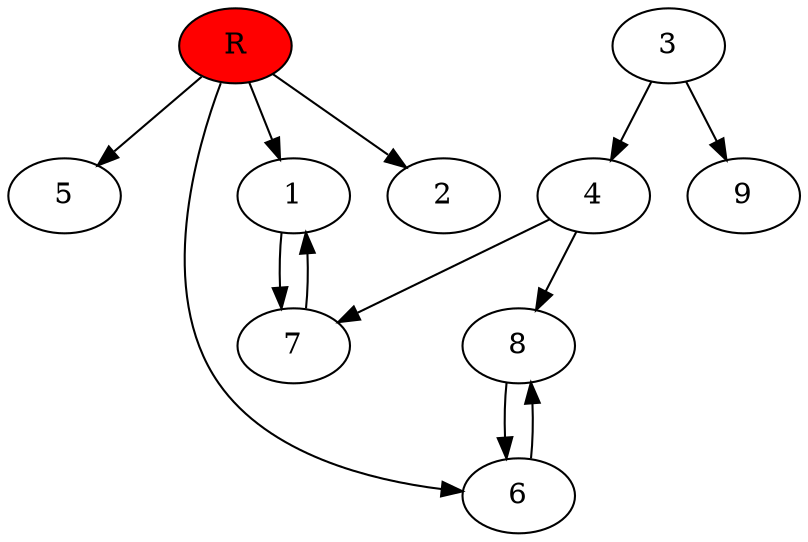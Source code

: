 digraph prb7513 {
	1
	2
	3
	4
	5
	6
	7
	8
	R [fillcolor="#ff0000" style=filled]
	1 -> 7
	3 -> 4
	3 -> 9
	4 -> 7
	4 -> 8
	6 -> 8
	7 -> 1
	8 -> 6
	R -> 1
	R -> 2
	R -> 5
	R -> 6
}
